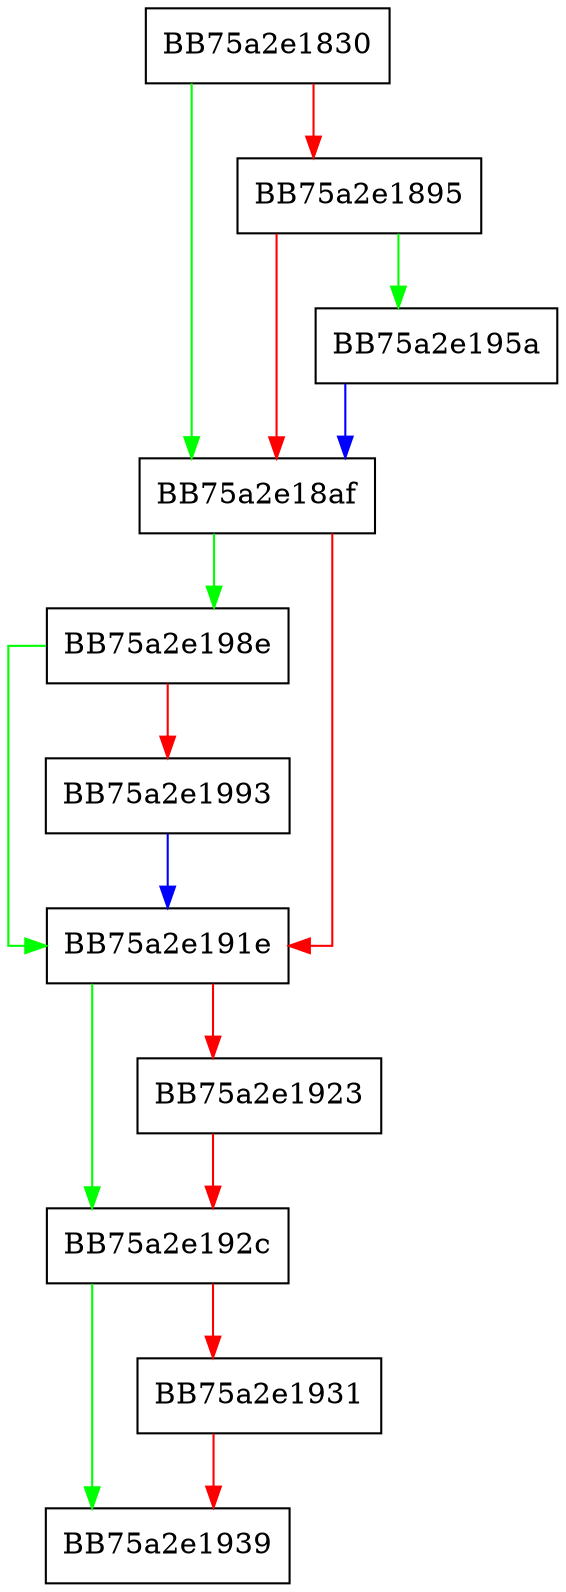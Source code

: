 digraph HandleProcessStart {
  node [shape="box"];
  graph [splines=ortho];
  BB75a2e1830 -> BB75a2e18af [color="green"];
  BB75a2e1830 -> BB75a2e1895 [color="red"];
  BB75a2e1895 -> BB75a2e195a [color="green"];
  BB75a2e1895 -> BB75a2e18af [color="red"];
  BB75a2e18af -> BB75a2e198e [color="green"];
  BB75a2e18af -> BB75a2e191e [color="red"];
  BB75a2e191e -> BB75a2e192c [color="green"];
  BB75a2e191e -> BB75a2e1923 [color="red"];
  BB75a2e1923 -> BB75a2e192c [color="red"];
  BB75a2e192c -> BB75a2e1939 [color="green"];
  BB75a2e192c -> BB75a2e1931 [color="red"];
  BB75a2e1931 -> BB75a2e1939 [color="red"];
  BB75a2e195a -> BB75a2e18af [color="blue"];
  BB75a2e198e -> BB75a2e191e [color="green"];
  BB75a2e198e -> BB75a2e1993 [color="red"];
  BB75a2e1993 -> BB75a2e191e [color="blue"];
}